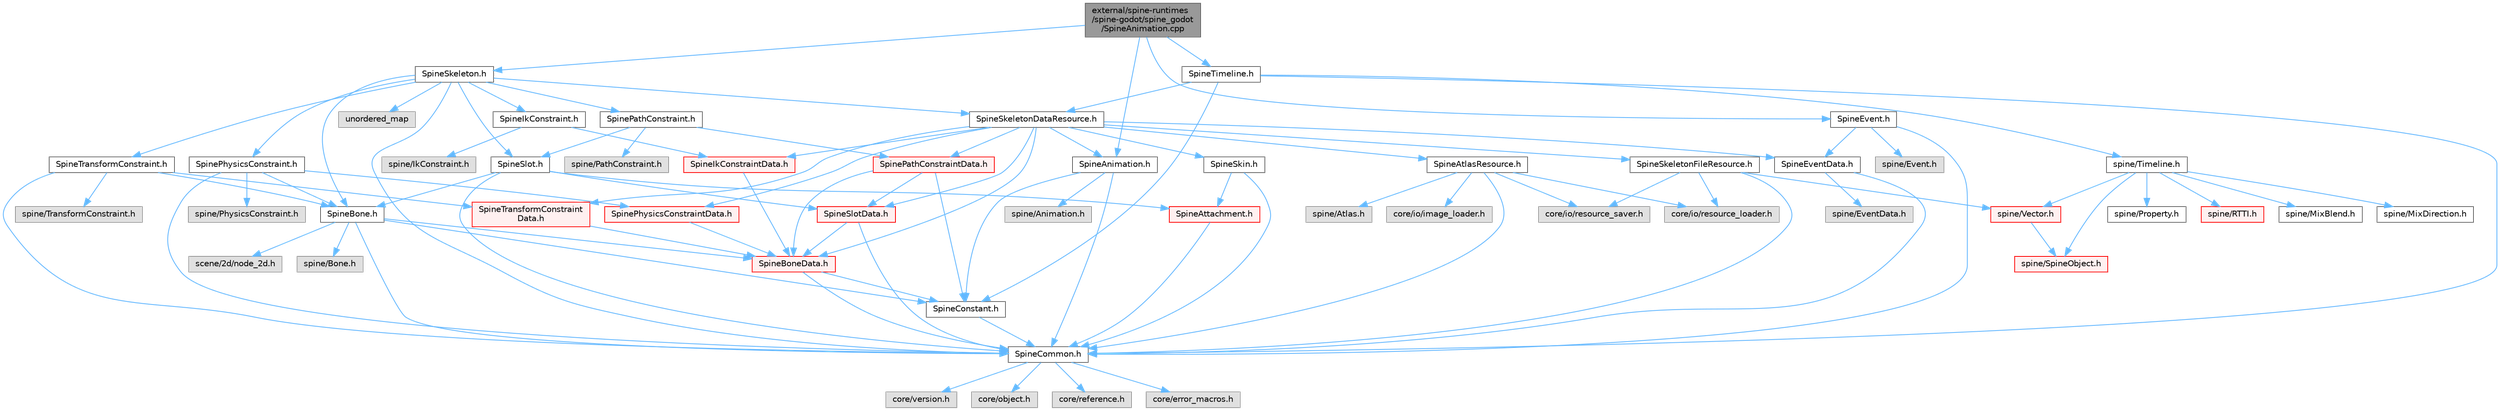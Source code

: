 digraph "external/spine-runtimes/spine-godot/spine_godot/SpineAnimation.cpp"
{
 // LATEX_PDF_SIZE
  bgcolor="transparent";
  edge [fontname=Helvetica,fontsize=10,labelfontname=Helvetica,labelfontsize=10];
  node [fontname=Helvetica,fontsize=10,shape=box,height=0.2,width=0.4];
  Node1 [id="Node000001",label="external/spine-runtimes\l/spine-godot/spine_godot\l/SpineAnimation.cpp",height=0.2,width=0.4,color="gray40", fillcolor="grey60", style="filled", fontcolor="black",tooltip=" "];
  Node1 -> Node2 [id="edge1_Node000001_Node000002",color="steelblue1",style="solid",tooltip=" "];
  Node2 [id="Node000002",label="SpineAnimation.h",height=0.2,width=0.4,color="grey40", fillcolor="white", style="filled",URL="$_spine_animation_8h.html",tooltip=" "];
  Node2 -> Node3 [id="edge2_Node000002_Node000003",color="steelblue1",style="solid",tooltip=" "];
  Node3 [id="Node000003",label="SpineCommon.h",height=0.2,width=0.4,color="grey40", fillcolor="white", style="filled",URL="$_spine_common_8h.html",tooltip=" "];
  Node3 -> Node4 [id="edge3_Node000003_Node000004",color="steelblue1",style="solid",tooltip=" "];
  Node4 [id="Node000004",label="core/version.h",height=0.2,width=0.4,color="grey60", fillcolor="#E0E0E0", style="filled",tooltip=" "];
  Node3 -> Node5 [id="edge4_Node000003_Node000005",color="steelblue1",style="solid",tooltip=" "];
  Node5 [id="Node000005",label="core/object.h",height=0.2,width=0.4,color="grey60", fillcolor="#E0E0E0", style="filled",tooltip=" "];
  Node3 -> Node6 [id="edge5_Node000003_Node000006",color="steelblue1",style="solid",tooltip=" "];
  Node6 [id="Node000006",label="core/reference.h",height=0.2,width=0.4,color="grey60", fillcolor="#E0E0E0", style="filled",tooltip=" "];
  Node3 -> Node7 [id="edge6_Node000003_Node000007",color="steelblue1",style="solid",tooltip=" "];
  Node7 [id="Node000007",label="core/error_macros.h",height=0.2,width=0.4,color="grey60", fillcolor="#E0E0E0", style="filled",tooltip=" "];
  Node2 -> Node8 [id="edge7_Node000002_Node000008",color="steelblue1",style="solid",tooltip=" "];
  Node8 [id="Node000008",label="SpineConstant.h",height=0.2,width=0.4,color="grey40", fillcolor="white", style="filled",URL="$_spine_constant_8h.html",tooltip=" "];
  Node8 -> Node3 [id="edge8_Node000008_Node000003",color="steelblue1",style="solid",tooltip=" "];
  Node2 -> Node9 [id="edge9_Node000002_Node000009",color="steelblue1",style="solid",tooltip=" "];
  Node9 [id="Node000009",label="spine/Animation.h",height=0.2,width=0.4,color="grey60", fillcolor="#E0E0E0", style="filled",tooltip=" "];
  Node1 -> Node10 [id="edge10_Node000001_Node000010",color="steelblue1",style="solid",tooltip=" "];
  Node10 [id="Node000010",label="SpineSkeleton.h",height=0.2,width=0.4,color="grey40", fillcolor="white", style="filled",URL="$_spine_skeleton_8h.html",tooltip=" "];
  Node10 -> Node3 [id="edge11_Node000010_Node000003",color="steelblue1",style="solid",tooltip=" "];
  Node10 -> Node11 [id="edge12_Node000010_Node000011",color="steelblue1",style="solid",tooltip=" "];
  Node11 [id="Node000011",label="SpineSkeletonDataResource.h",height=0.2,width=0.4,color="grey40", fillcolor="white", style="filled",URL="$_spine_skeleton_data_resource_8h.html",tooltip=" "];
  Node11 -> Node2 [id="edge13_Node000011_Node000002",color="steelblue1",style="solid",tooltip=" "];
  Node11 -> Node12 [id="edge14_Node000011_Node000012",color="steelblue1",style="solid",tooltip=" "];
  Node12 [id="Node000012",label="SpineAtlasResource.h",height=0.2,width=0.4,color="grey40", fillcolor="white", style="filled",URL="$_spine_atlas_resource_8h.html",tooltip=" "];
  Node12 -> Node3 [id="edge15_Node000012_Node000003",color="steelblue1",style="solid",tooltip=" "];
  Node12 -> Node13 [id="edge16_Node000012_Node000013",color="steelblue1",style="solid",tooltip=" "];
  Node13 [id="Node000013",label="core/io/resource_loader.h",height=0.2,width=0.4,color="grey60", fillcolor="#E0E0E0", style="filled",tooltip=" "];
  Node12 -> Node14 [id="edge17_Node000012_Node000014",color="steelblue1",style="solid",tooltip=" "];
  Node14 [id="Node000014",label="core/io/resource_saver.h",height=0.2,width=0.4,color="grey60", fillcolor="#E0E0E0", style="filled",tooltip=" "];
  Node12 -> Node15 [id="edge18_Node000012_Node000015",color="steelblue1",style="solid",tooltip=" "];
  Node15 [id="Node000015",label="core/io/image_loader.h",height=0.2,width=0.4,color="grey60", fillcolor="#E0E0E0", style="filled",tooltip=" "];
  Node12 -> Node16 [id="edge19_Node000012_Node000016",color="steelblue1",style="solid",tooltip=" "];
  Node16 [id="Node000016",label="spine/Atlas.h",height=0.2,width=0.4,color="grey60", fillcolor="#E0E0E0", style="filled",tooltip=" "];
  Node11 -> Node17 [id="edge20_Node000011_Node000017",color="steelblue1",style="solid",tooltip=" "];
  Node17 [id="Node000017",label="SpineBoneData.h",height=0.2,width=0.4,color="red", fillcolor="#FFF0F0", style="filled",URL="$_spine_bone_data_8h.html",tooltip=" "];
  Node17 -> Node3 [id="edge21_Node000017_Node000003",color="steelblue1",style="solid",tooltip=" "];
  Node17 -> Node8 [id="edge22_Node000017_Node000008",color="steelblue1",style="solid",tooltip=" "];
  Node11 -> Node19 [id="edge23_Node000011_Node000019",color="steelblue1",style="solid",tooltip=" "];
  Node19 [id="Node000019",label="SpineEventData.h",height=0.2,width=0.4,color="grey40", fillcolor="white", style="filled",URL="$_spine_event_data_8h.html",tooltip=" "];
  Node19 -> Node3 [id="edge24_Node000019_Node000003",color="steelblue1",style="solid",tooltip=" "];
  Node19 -> Node20 [id="edge25_Node000019_Node000020",color="steelblue1",style="solid",tooltip=" "];
  Node20 [id="Node000020",label="spine/EventData.h",height=0.2,width=0.4,color="grey60", fillcolor="#E0E0E0", style="filled",tooltip=" "];
  Node11 -> Node21 [id="edge26_Node000011_Node000021",color="steelblue1",style="solid",tooltip=" "];
  Node21 [id="Node000021",label="SpineIkConstraintData.h",height=0.2,width=0.4,color="red", fillcolor="#FFF0F0", style="filled",URL="$_spine_ik_constraint_data_8h.html",tooltip=" "];
  Node21 -> Node17 [id="edge27_Node000021_Node000017",color="steelblue1",style="solid",tooltip=" "];
  Node11 -> Node182 [id="edge28_Node000011_Node000182",color="steelblue1",style="solid",tooltip=" "];
  Node182 [id="Node000182",label="SpinePathConstraintData.h",height=0.2,width=0.4,color="red", fillcolor="#FFF0F0", style="filled",URL="$_spine_path_constraint_data_8h.html",tooltip=" "];
  Node182 -> Node8 [id="edge29_Node000182_Node000008",color="steelblue1",style="solid",tooltip=" "];
  Node182 -> Node17 [id="edge30_Node000182_Node000017",color="steelblue1",style="solid",tooltip=" "];
  Node182 -> Node183 [id="edge31_Node000182_Node000183",color="steelblue1",style="solid",tooltip=" "];
  Node183 [id="Node000183",label="SpineSlotData.h",height=0.2,width=0.4,color="red", fillcolor="#FFF0F0", style="filled",URL="$_spine_slot_data_8h.html",tooltip=" "];
  Node183 -> Node3 [id="edge32_Node000183_Node000003",color="steelblue1",style="solid",tooltip=" "];
  Node183 -> Node17 [id="edge33_Node000183_Node000017",color="steelblue1",style="solid",tooltip=" "];
  Node11 -> Node186 [id="edge34_Node000011_Node000186",color="steelblue1",style="solid",tooltip=" "];
  Node186 [id="Node000186",label="SpinePhysicsConstraintData.h",height=0.2,width=0.4,color="red", fillcolor="#FFF0F0", style="filled",URL="$_spine_physics_constraint_data_8h.html",tooltip=" "];
  Node186 -> Node17 [id="edge35_Node000186_Node000017",color="steelblue1",style="solid",tooltip=" "];
  Node11 -> Node188 [id="edge36_Node000011_Node000188",color="steelblue1",style="solid",tooltip=" "];
  Node188 [id="Node000188",label="SpineSkeletonFileResource.h",height=0.2,width=0.4,color="grey40", fillcolor="white", style="filled",URL="$_spine_skeleton_file_resource_8h.html",tooltip=" "];
  Node188 -> Node3 [id="edge37_Node000188_Node000003",color="steelblue1",style="solid",tooltip=" "];
  Node188 -> Node13 [id="edge38_Node000188_Node000013",color="steelblue1",style="solid",tooltip=" "];
  Node188 -> Node14 [id="edge39_Node000188_Node000014",color="steelblue1",style="solid",tooltip=" "];
  Node188 -> Node189 [id="edge40_Node000188_Node000189",color="steelblue1",style="solid",tooltip=" "];
  Node189 [id="Node000189",label="spine/Vector.h",height=0.2,width=0.4,color="red", fillcolor="#FFF0F0", style="filled",URL="$external_2spine-runtimes_2spine-cpp_2spine-cpp_2include_2spine_2vector_8h.html",tooltip=" "];
  Node189 -> Node27 [id="edge41_Node000189_Node000027",color="steelblue1",style="solid",tooltip=" "];
  Node27 [id="Node000027",label="spine/SpineObject.h",height=0.2,width=0.4,color="red", fillcolor="#FFF0F0", style="filled",URL="$_spine_object_8h.html",tooltip=" "];
  Node11 -> Node191 [id="edge42_Node000011_Node000191",color="steelblue1",style="solid",tooltip=" "];
  Node191 [id="Node000191",label="SpineSkin.h",height=0.2,width=0.4,color="grey40", fillcolor="white", style="filled",URL="$_spine_skin_8h.html",tooltip=" "];
  Node191 -> Node3 [id="edge43_Node000191_Node000003",color="steelblue1",style="solid",tooltip=" "];
  Node191 -> Node192 [id="edge44_Node000191_Node000192",color="steelblue1",style="solid",tooltip=" "];
  Node192 [id="Node000192",label="SpineAttachment.h",height=0.2,width=0.4,color="red", fillcolor="#FFF0F0", style="filled",URL="$_spine_attachment_8h.html",tooltip=" "];
  Node192 -> Node3 [id="edge45_Node000192_Node000003",color="steelblue1",style="solid",tooltip=" "];
  Node11 -> Node183 [id="edge46_Node000011_Node000183",color="steelblue1",style="solid",tooltip=" "];
  Node11 -> Node195 [id="edge47_Node000011_Node000195",color="steelblue1",style="solid",tooltip=" "];
  Node195 [id="Node000195",label="SpineTransformConstraint\lData.h",height=0.2,width=0.4,color="red", fillcolor="#FFF0F0", style="filled",URL="$_spine_transform_constraint_data_8h.html",tooltip=" "];
  Node195 -> Node17 [id="edge48_Node000195_Node000017",color="steelblue1",style="solid",tooltip=" "];
  Node10 -> Node197 [id="edge49_Node000010_Node000197",color="steelblue1",style="solid",tooltip=" "];
  Node197 [id="Node000197",label="SpineBone.h",height=0.2,width=0.4,color="grey40", fillcolor="white", style="filled",URL="$_spine_bone_8h.html",tooltip=" "];
  Node197 -> Node3 [id="edge50_Node000197_Node000003",color="steelblue1",style="solid",tooltip=" "];
  Node197 -> Node17 [id="edge51_Node000197_Node000017",color="steelblue1",style="solid",tooltip=" "];
  Node197 -> Node8 [id="edge52_Node000197_Node000008",color="steelblue1",style="solid",tooltip=" "];
  Node197 -> Node198 [id="edge53_Node000197_Node000198",color="steelblue1",style="solid",tooltip=" "];
  Node198 [id="Node000198",label="scene/2d/node_2d.h",height=0.2,width=0.4,color="grey60", fillcolor="#E0E0E0", style="filled",tooltip=" "];
  Node197 -> Node199 [id="edge54_Node000197_Node000199",color="steelblue1",style="solid",tooltip=" "];
  Node199 [id="Node000199",label="spine/Bone.h",height=0.2,width=0.4,color="grey60", fillcolor="#E0E0E0", style="filled",tooltip=" "];
  Node10 -> Node200 [id="edge55_Node000010_Node000200",color="steelblue1",style="solid",tooltip=" "];
  Node200 [id="Node000200",label="SpineSlot.h",height=0.2,width=0.4,color="grey40", fillcolor="white", style="filled",URL="$_spine_slot_8h.html",tooltip=" "];
  Node200 -> Node3 [id="edge56_Node000200_Node000003",color="steelblue1",style="solid",tooltip=" "];
  Node200 -> Node183 [id="edge57_Node000200_Node000183",color="steelblue1",style="solid",tooltip=" "];
  Node200 -> Node192 [id="edge58_Node000200_Node000192",color="steelblue1",style="solid",tooltip=" "];
  Node200 -> Node197 [id="edge59_Node000200_Node000197",color="steelblue1",style="solid",tooltip=" "];
  Node10 -> Node201 [id="edge60_Node000010_Node000201",color="steelblue1",style="solid",tooltip=" "];
  Node201 [id="Node000201",label="SpineIkConstraint.h",height=0.2,width=0.4,color="grey40", fillcolor="white", style="filled",URL="$_spine_ik_constraint_8h.html",tooltip=" "];
  Node201 -> Node21 [id="edge61_Node000201_Node000021",color="steelblue1",style="solid",tooltip=" "];
  Node201 -> Node202 [id="edge62_Node000201_Node000202",color="steelblue1",style="solid",tooltip=" "];
  Node202 [id="Node000202",label="spine/IkConstraint.h",height=0.2,width=0.4,color="grey60", fillcolor="#E0E0E0", style="filled",tooltip=" "];
  Node10 -> Node203 [id="edge63_Node000010_Node000203",color="steelblue1",style="solid",tooltip=" "];
  Node203 [id="Node000203",label="SpineTransformConstraint.h",height=0.2,width=0.4,color="grey40", fillcolor="white", style="filled",URL="$_spine_transform_constraint_8h.html",tooltip=" "];
  Node203 -> Node3 [id="edge64_Node000203_Node000003",color="steelblue1",style="solid",tooltip=" "];
  Node203 -> Node195 [id="edge65_Node000203_Node000195",color="steelblue1",style="solid",tooltip=" "];
  Node203 -> Node197 [id="edge66_Node000203_Node000197",color="steelblue1",style="solid",tooltip=" "];
  Node203 -> Node204 [id="edge67_Node000203_Node000204",color="steelblue1",style="solid",tooltip=" "];
  Node204 [id="Node000204",label="spine/TransformConstraint.h",height=0.2,width=0.4,color="grey60", fillcolor="#E0E0E0", style="filled",tooltip=" "];
  Node10 -> Node205 [id="edge68_Node000010_Node000205",color="steelblue1",style="solid",tooltip=" "];
  Node205 [id="Node000205",label="SpinePathConstraint.h",height=0.2,width=0.4,color="grey40", fillcolor="white", style="filled",URL="$_spine_path_constraint_8h.html",tooltip=" "];
  Node205 -> Node182 [id="edge69_Node000205_Node000182",color="steelblue1",style="solid",tooltip=" "];
  Node205 -> Node200 [id="edge70_Node000205_Node000200",color="steelblue1",style="solid",tooltip=" "];
  Node205 -> Node206 [id="edge71_Node000205_Node000206",color="steelblue1",style="solid",tooltip=" "];
  Node206 [id="Node000206",label="spine/PathConstraint.h",height=0.2,width=0.4,color="grey60", fillcolor="#E0E0E0", style="filled",tooltip=" "];
  Node10 -> Node207 [id="edge72_Node000010_Node000207",color="steelblue1",style="solid",tooltip=" "];
  Node207 [id="Node000207",label="SpinePhysicsConstraint.h",height=0.2,width=0.4,color="grey40", fillcolor="white", style="filled",URL="$_spine_physics_constraint_8h.html",tooltip=" "];
  Node207 -> Node3 [id="edge73_Node000207_Node000003",color="steelblue1",style="solid",tooltip=" "];
  Node207 -> Node186 [id="edge74_Node000207_Node000186",color="steelblue1",style="solid",tooltip=" "];
  Node207 -> Node197 [id="edge75_Node000207_Node000197",color="steelblue1",style="solid",tooltip=" "];
  Node207 -> Node208 [id="edge76_Node000207_Node000208",color="steelblue1",style="solid",tooltip=" "];
  Node208 [id="Node000208",label="spine/PhysicsConstraint.h",height=0.2,width=0.4,color="grey60", fillcolor="#E0E0E0", style="filled",tooltip=" "];
  Node10 -> Node209 [id="edge77_Node000010_Node000209",color="steelblue1",style="solid",tooltip=" "];
  Node209 [id="Node000209",label="unordered_map",height=0.2,width=0.4,color="grey60", fillcolor="#E0E0E0", style="filled",tooltip=" "];
  Node1 -> Node210 [id="edge78_Node000001_Node000210",color="steelblue1",style="solid",tooltip=" "];
  Node210 [id="Node000210",label="SpineEvent.h",height=0.2,width=0.4,color="grey40", fillcolor="white", style="filled",URL="$_spine_event_8h.html",tooltip=" "];
  Node210 -> Node3 [id="edge79_Node000210_Node000003",color="steelblue1",style="solid",tooltip=" "];
  Node210 -> Node19 [id="edge80_Node000210_Node000019",color="steelblue1",style="solid",tooltip=" "];
  Node210 -> Node211 [id="edge81_Node000210_Node000211",color="steelblue1",style="solid",tooltip=" "];
  Node211 [id="Node000211",label="spine/Event.h",height=0.2,width=0.4,color="grey60", fillcolor="#E0E0E0", style="filled",tooltip=" "];
  Node1 -> Node212 [id="edge82_Node000001_Node000212",color="steelblue1",style="solid",tooltip=" "];
  Node212 [id="Node000212",label="SpineTimeline.h",height=0.2,width=0.4,color="grey40", fillcolor="white", style="filled",URL="$_spine_timeline_8h.html",tooltip=" "];
  Node212 -> Node3 [id="edge83_Node000212_Node000003",color="steelblue1",style="solid",tooltip=" "];
  Node212 -> Node8 [id="edge84_Node000212_Node000008",color="steelblue1",style="solid",tooltip=" "];
  Node212 -> Node213 [id="edge85_Node000212_Node000213",color="steelblue1",style="solid",tooltip=" "];
  Node213 [id="Node000213",label="spine/Timeline.h",height=0.2,width=0.4,color="grey40", fillcolor="white", style="filled",URL="$_timeline_8h.html",tooltip=" "];
  Node213 -> Node25 [id="edge86_Node000213_Node000025",color="steelblue1",style="solid",tooltip=" "];
  Node25 [id="Node000025",label="spine/RTTI.h",height=0.2,width=0.4,color="red", fillcolor="#FFF0F0", style="filled",URL="$_r_t_t_i_8h.html",tooltip=" "];
  Node213 -> Node189 [id="edge87_Node000213_Node000189",color="steelblue1",style="solid",tooltip=" "];
  Node213 -> Node214 [id="edge88_Node000213_Node000214",color="steelblue1",style="solid",tooltip=" "];
  Node214 [id="Node000214",label="spine/MixBlend.h",height=0.2,width=0.4,color="grey40", fillcolor="white", style="filled",URL="$_mix_blend_8h.html",tooltip=" "];
  Node213 -> Node215 [id="edge89_Node000213_Node000215",color="steelblue1",style="solid",tooltip=" "];
  Node215 [id="Node000215",label="spine/MixDirection.h",height=0.2,width=0.4,color="grey40", fillcolor="white", style="filled",URL="$_mix_direction_8h.html",tooltip=" "];
  Node213 -> Node27 [id="edge90_Node000213_Node000027",color="steelblue1",style="solid",tooltip=" "];
  Node213 -> Node216 [id="edge91_Node000213_Node000216",color="steelblue1",style="solid",tooltip=" "];
  Node216 [id="Node000216",label="spine/Property.h",height=0.2,width=0.4,color="grey40", fillcolor="white", style="filled",URL="$_property_8h.html",tooltip=" "];
  Node212 -> Node11 [id="edge92_Node000212_Node000011",color="steelblue1",style="solid",tooltip=" "];
}
